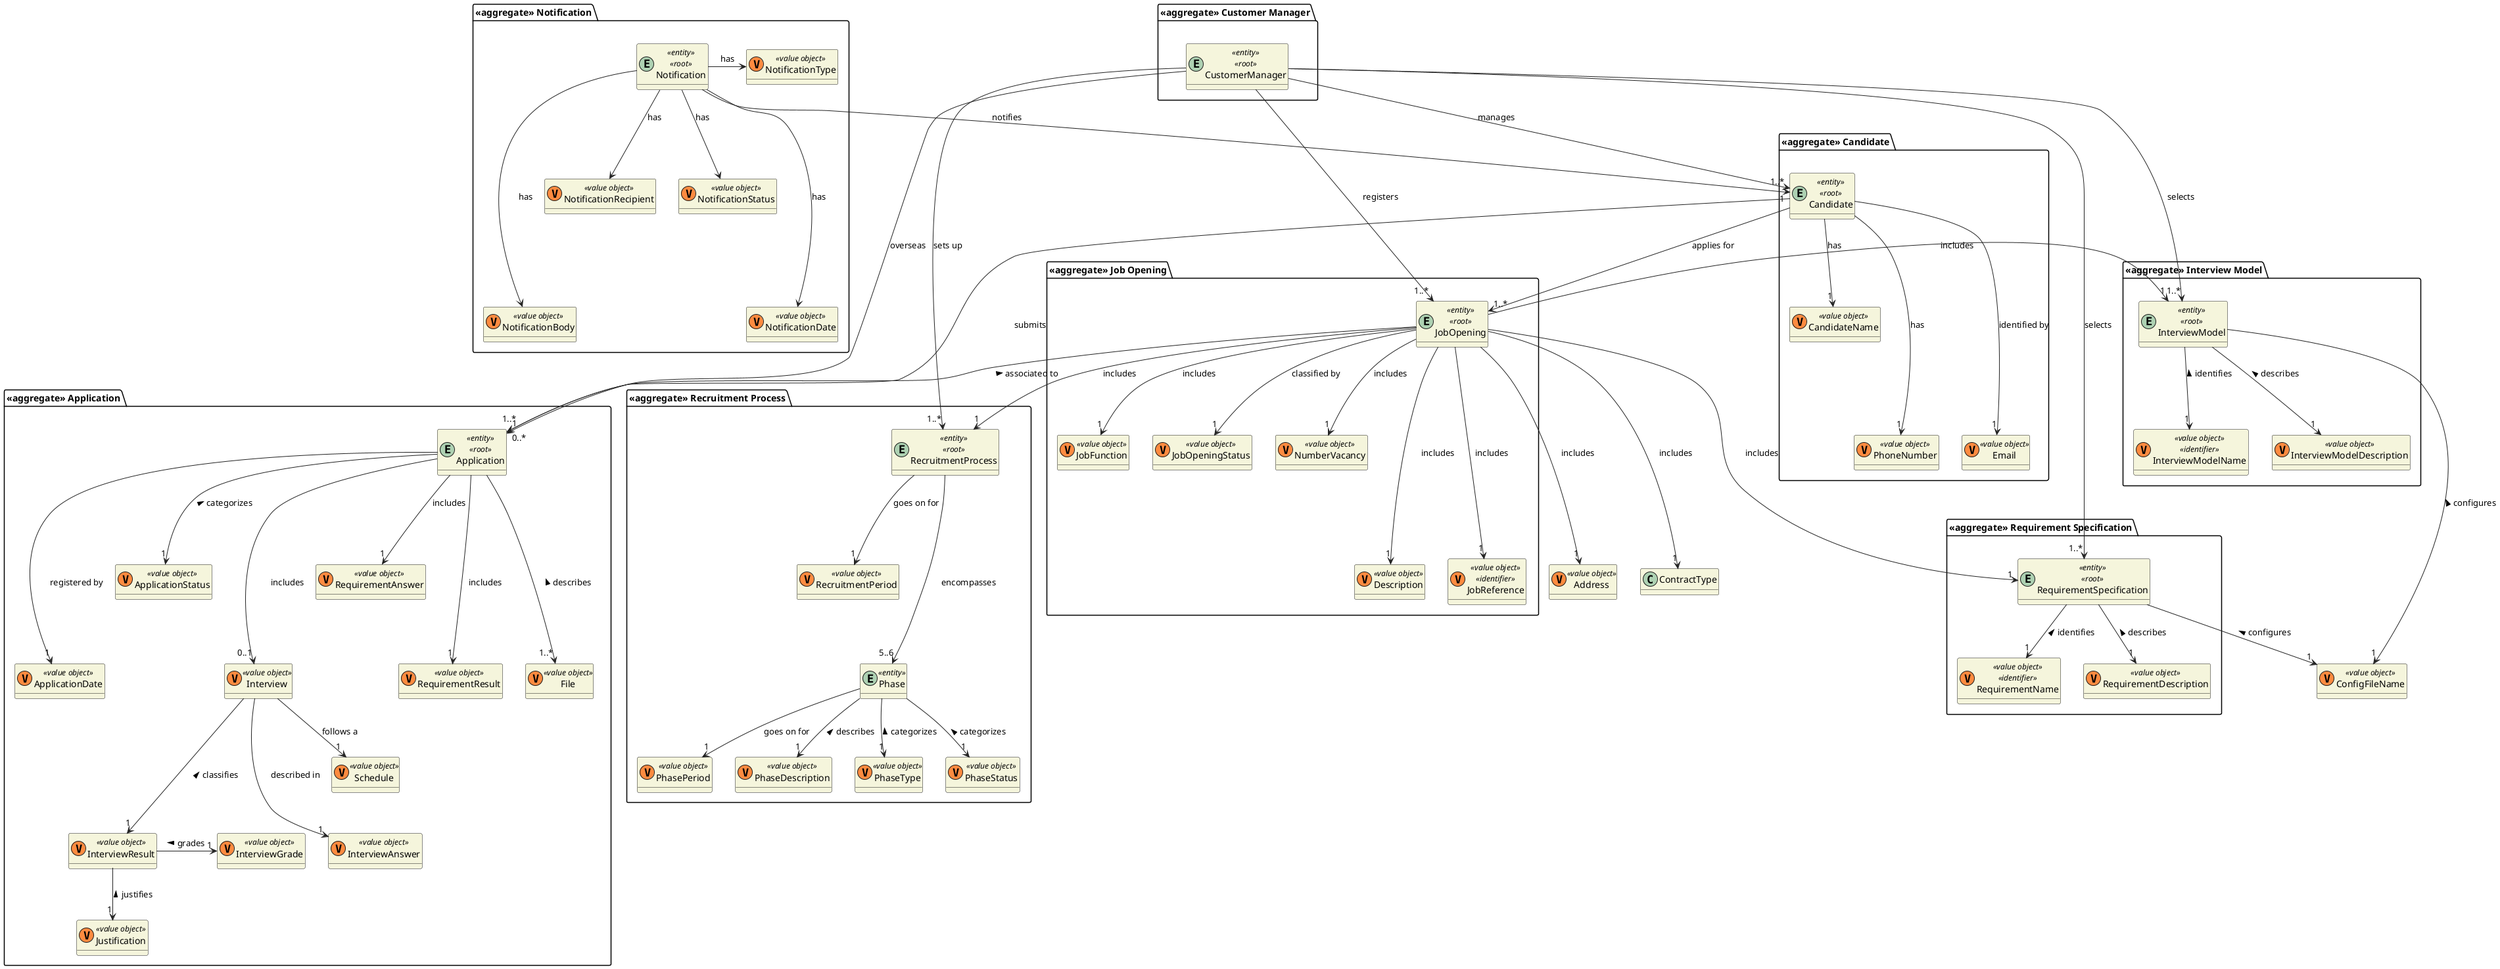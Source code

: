@startuml
'https://plantuml.com/class-diagram

skinparam classAttributeIconSize 0
hide empty attributes
skinparam classBackgroundColor beige
skinparam ArrowColor #222222



'SHARED VALUE OBJETS

    class Address <<(V,#FF8B40) value object>> {}

 class ConfigFileName <<(V,#FF8B40) value object>> {}
'SERVICES

package "<<aggregate>> Interview Model" {
    entity InterviewModel <<entity>> <<root>>  {}
    class InterviewModelName <<(V,#FF8B40) value object>> <<identifier>> {}
    class InterviewModelDescription <<(V,#FF8B40) value object>> {}

}
package "<<aggregate>> Requirement Specification" {
    entity RequirementSpecification <<entity>> <<root>>  {}
    class RequirementName <<(V,#FF8B40) value object>> <<identifier>> {}
    class RequirementDescription <<(V,#FF8B40) value object>> {}
}
'AGGREGATES
package "<<aggregate>> Job Opening" {
    entity JobOpening <<entity>> <<root>> {}
    class JobFunction <<(V,#FF8B40) value object>> {}
    class JobOpeningStatus <<(V,#FF8B40) value object>> {}
    class NumberVacancy <<(V,#FF8B40) value object>> {}
       class Description <<(V,#FF8B40) value object>> {}
     class JobReference <<(V,#FF8B40) value object>> <<identifier>> {}

}

package "<<aggregate>> Notification" {
    entity Notification <<entity>> <<root>> {}
    class NotificationBody <<(V,#FF8B40) value object>>{}
    class NotificationType <<(V,#FF8B40) value object>>{}
    class NotificationRecipient <<(V,#FF8B40) value object>>{}
    class NotificationStatus <<(V,#FF8B40) value object>>{}
    class NotificationDate <<(V,#FF8B40) value object>>{}
}
package "<<aggregate>> Customer Manager" {
    entity CustomerManager <<entity>> <<root>>  {}
}


    package "<<aggregate>> Candidate" {
    entity Candidate <<entity>>  <<root>>{}
    class CandidateName <<(V,#FF8B40) value object>> {}
    class PhoneNumber <<(V,#FF8B40) value object>> {}
    class Email <<(V,#FF8B40) value object>> {}

}

package "<<aggregate>> Application" {
    entity Application <<entity>><<root>>  {}
    class ApplicationDate <<(V,#FF8B40) value object>> {}
    class ApplicationStatus <<(V,#FF8B40) value object>> {}
    class Interview <<(V,#FF8B40) value object>>   {}
    class InterviewAnswer <<(V,#FF8B40) value object>>   {}
    class InterviewResult <<(V,#FF8B40) value object>>   {}
    class Justification <<(V,#FF8B40) value object>>   {}
    class InterviewGrade <<(V,#FF8B40) value object>>   {}
    class RequirementAnswer <<(V,#FF8B40) value object>>   {}
    class RequirementResult <<(V,#FF8B40) value object>>   {}
    class InterviewAnswer <<(V,#FF8B40) value object>>   {}
    class Schedule <<(V,#FF8B40) value object>> {}
     class File <<(V,#FF8B40) value object>> {}
}

package "<<aggregate>> Recruitment Process" {
    entity RecruitmentProcess <<entity>> <<root>> {}
    class RecruitmentPeriod <<(V,#FF8B40) value object>> {}
    entity Phase <<entity>> {}
    class PhasePeriod <<(V,#FF8B40) value object>> {}
    class PhaseDescription <<(V,#FF8B40) value object>> {}
    class PhaseType <<(V,#FF8B40) value object>> {}
    class PhaseStatus <<(V,#FF8B40) value object>> {}
}



'--
CustomerManager --> "1..*" JobOpening: registers
CustomerManager ---> "0..*" Application : overseas
CustomerManager --> "1..*" RecruitmentProcess : sets up
CustomerManager --> "1..*" Candidate : manages
CustomerManager --> "1..*" InterviewModel : selects
CustomerManager ---> "1..*" RequirementSpecification : selects

'--
Candidate --> "1..*" Application : submits
Candidate --> "1..*" JobOpening : applies for
Candidate ---> "1" Email: identified by
Candidate --> "1" CandidateName: has
Candidate ---> "1" PhoneNumber: has
'--
'--
JobOpening ---> "1"  JobReference : includes
JobOpening --> "1"  NumberVacancy : includes
JobOpening ---> "1"  Address : includes
JobOpening --> "1"  JobFunction : includes
JobOpening ---> "1"  Description : includes
JobOpening ---> "1"  ContractType : includes
JobOpening --> "1" JobOpeningStatus : classified by
JobOpening ---> "1"  RequirementSpecification : includes
JobOpening -> "1"  InterviewModel : includes
JobOpening --> "1"  RecruitmentProcess : includes
JobOpening --> "1"  Application : associated to <
'--
'--

'--
RecruitmentProcess --> "1" RecruitmentPeriod : goes on for
RecruitmentProcess ---> "5..6" Phase : encompasses
'--
Phase --> "1" PhasePeriod :  goes on for
Phase --> "1" PhaseType : categorizes <
Phase --> "1" PhaseStatus : categorizes <
Phase --> "1" PhaseDescription : describes <
'--
Application ---> "0..1" Interview : includes
Application --> "1" RequirementAnswer : includes
Application ---> "1" RequirementResult : includes
Application ---> "1..*" File : describes <
Application ---> "1" ApplicationDate : registered by
Application --> "1" ApplicationStatus : categorizes <
'--

'--

'--
Interview ---> "1" InterviewAnswer: described in
Interview ---> "1" InterviewResult: classifies <
InterviewResult -> "1" InterviewGrade: grades <
InterviewResult --> "1" Justification: justifies <
Interview --> "1" Schedule : follows a
'--
InterviewModel --> "1" InterviewModelName: identifies <
InterviewModel --> "1" InterviewModelDescription: describes <
InterviewModel --> "1" ConfigFileName: configures <
'--
RequirementSpecification --> "1" RequirementName: identifies <
RequirementSpecification --> "1" RequirementDescription: describes <
RequirementSpecification --> "1" ConfigFileName: configures <
'__
Notification ---> NotificationBody : has
Notification --> NotificationRecipient : has
Notification --> NotificationStatus : has
Notification ---> NotificationDate : has
Notification -> NotificationType : has
'__
Notification --> "1" Candidate : notifies

@enduml